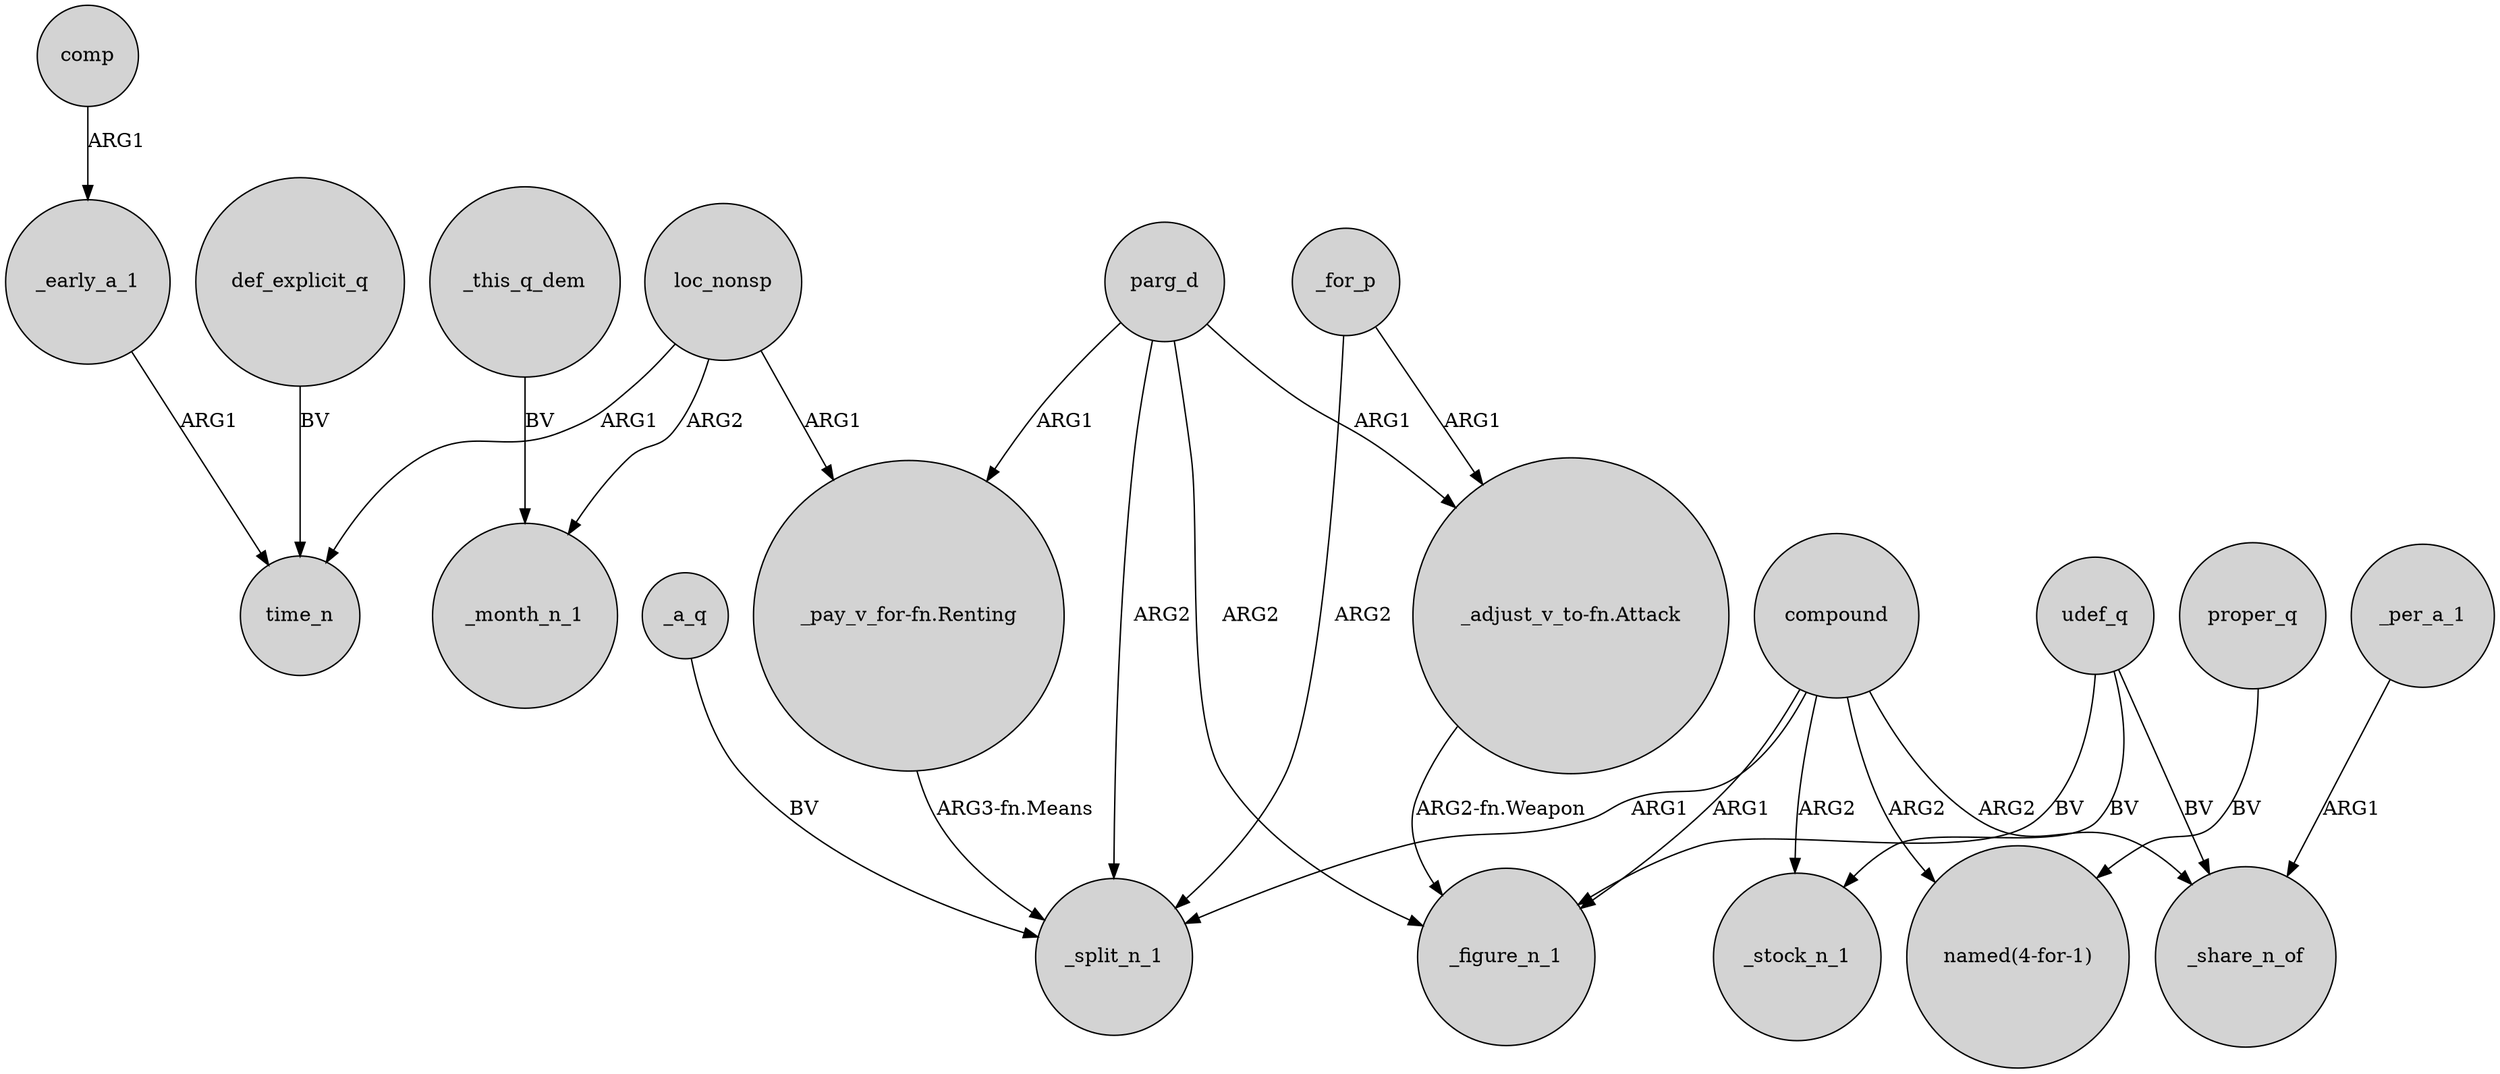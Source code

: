 digraph {
	node [shape=circle style=filled]
	_early_a_1 -> time_n [label=ARG1]
	parg_d -> _figure_n_1 [label=ARG2]
	udef_q -> _figure_n_1 [label=BV]
	compound -> _figure_n_1 [label=ARG1]
	parg_d -> "_pay_v_for-fn.Renting" [label=ARG1]
	"_pay_v_for-fn.Renting" -> _split_n_1 [label="ARG3-fn.Means"]
	proper_q -> "named(4-for-1)" [label=BV]
	parg_d -> "_adjust_v_to-fn.Attack" [label=ARG1]
	compound -> "named(4-for-1)" [label=ARG2]
	comp -> _early_a_1 [label=ARG1]
	compound -> _split_n_1 [label=ARG1]
	_for_p -> _split_n_1 [label=ARG2]
	loc_nonsp -> _month_n_1 [label=ARG2]
	udef_q -> _stock_n_1 [label=BV]
	udef_q -> _share_n_of [label=BV]
	compound -> _stock_n_1 [label=ARG2]
	_for_p -> "_adjust_v_to-fn.Attack" [label=ARG1]
	loc_nonsp -> time_n [label=ARG1]
	compound -> _share_n_of [label=ARG2]
	_this_q_dem -> _month_n_1 [label=BV]
	"_adjust_v_to-fn.Attack" -> _figure_n_1 [label="ARG2-fn.Weapon"]
	def_explicit_q -> time_n [label=BV]
	_a_q -> _split_n_1 [label=BV]
	_per_a_1 -> _share_n_of [label=ARG1]
	parg_d -> _split_n_1 [label=ARG2]
	loc_nonsp -> "_pay_v_for-fn.Renting" [label=ARG1]
}

